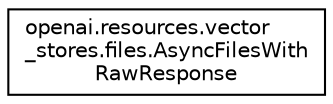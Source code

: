 digraph "Graphical Class Hierarchy"
{
 // LATEX_PDF_SIZE
  edge [fontname="Helvetica",fontsize="10",labelfontname="Helvetica",labelfontsize="10"];
  node [fontname="Helvetica",fontsize="10",shape=record];
  rankdir="LR";
  Node0 [label="openai.resources.vector\l_stores.files.AsyncFilesWith\lRawResponse",height=0.2,width=0.4,color="black", fillcolor="white", style="filled",URL="$classopenai_1_1resources_1_1vector__stores_1_1files_1_1AsyncFilesWithRawResponse.html",tooltip=" "];
}
